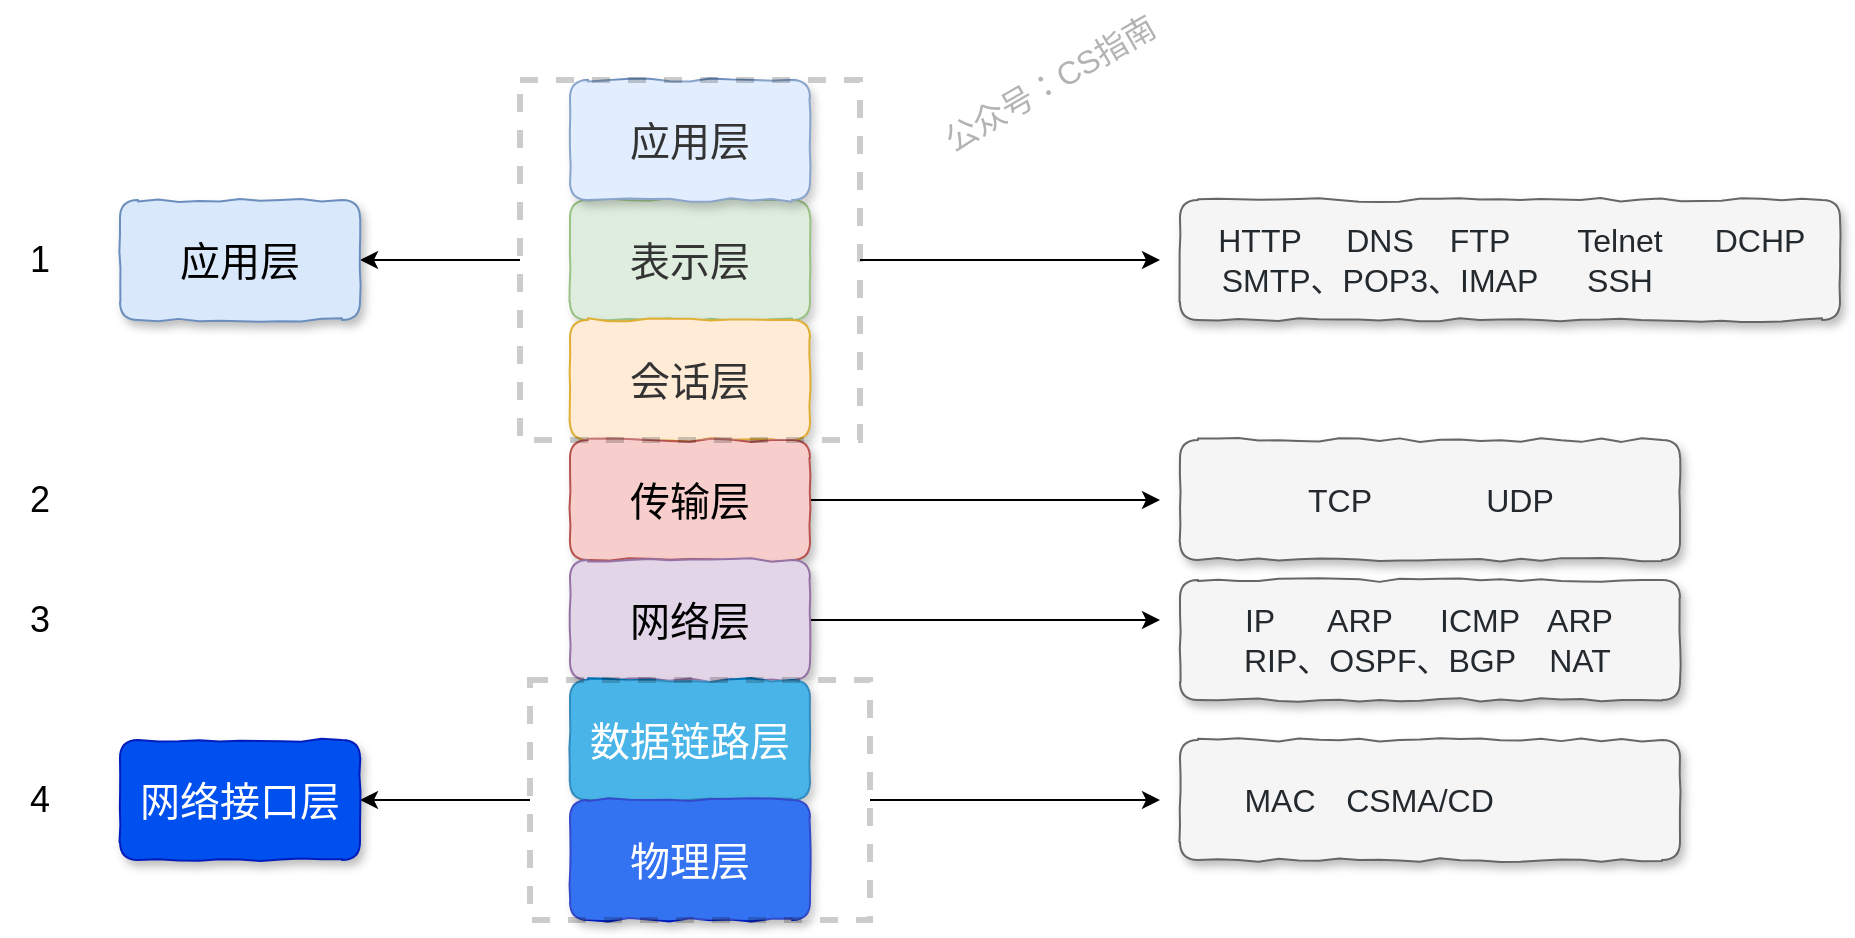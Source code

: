 <mxfile version="13.4.5" type="device"><diagram id="tmrIvn8UqugqhCCRZjQR" name="Page-1"><mxGraphModel dx="1933" dy="997" grid="1" gridSize="10" guides="1" tooltips="1" connect="1" arrows="1" fold="1" page="1" pageScale="1" pageWidth="827" pageHeight="1169" math="0" shadow="0"><root><mxCell id="0"/><mxCell id="1" parent="0"/><mxCell id="6CAzD2AzW2wZ-OBGQ-8y-1" value="表示层" style="rounded=1;whiteSpace=wrap;html=1;fontSize=20;fillColor=#d5e8d4;strokeColor=#82b366;glass=0;shadow=1;comic=1;" parent="1" vertex="1"><mxGeometry x="145" y="630" width="120" height="60" as="geometry"/></mxCell><mxCell id="6CAzD2AzW2wZ-OBGQ-8y-2" value="应用层" style="rounded=1;whiteSpace=wrap;html=1;fontSize=20;fillColor=#dae8fc;strokeColor=#6c8ebf;glass=0;shadow=1;comic=1;" parent="1" vertex="1"><mxGeometry x="145" y="570" width="120" height="60" as="geometry"/></mxCell><mxCell id="6CAzD2AzW2wZ-OBGQ-8y-3" value="会话层" style="rounded=1;whiteSpace=wrap;html=1;fontSize=20;fillColor=#ffe6cc;strokeColor=#d79b00;glass=0;shadow=1;comic=1;" parent="1" vertex="1"><mxGeometry x="145" y="690" width="120" height="60" as="geometry"/></mxCell><mxCell id="6CAzD2AzW2wZ-OBGQ-8y-27" style="edgeStyle=orthogonalEdgeStyle;rounded=0;orthogonalLoop=1;jettySize=auto;html=1;" parent="1" source="6CAzD2AzW2wZ-OBGQ-8y-4" edge="1"><mxGeometry relative="1" as="geometry"><mxPoint x="440" y="780" as="targetPoint"/></mxGeometry></mxCell><mxCell id="6CAzD2AzW2wZ-OBGQ-8y-4" value="传输层" style="rounded=1;whiteSpace=wrap;html=1;fontSize=20;fillColor=#f8cecc;strokeColor=#b85450;glass=0;shadow=1;comic=1;" parent="1" vertex="1"><mxGeometry x="145" y="750" width="120" height="60" as="geometry"/></mxCell><mxCell id="6CAzD2AzW2wZ-OBGQ-8y-28" style="edgeStyle=orthogonalEdgeStyle;rounded=0;orthogonalLoop=1;jettySize=auto;html=1;" parent="1" source="6CAzD2AzW2wZ-OBGQ-8y-5" edge="1"><mxGeometry relative="1" as="geometry"><mxPoint x="440" y="840" as="targetPoint"/></mxGeometry></mxCell><mxCell id="6CAzD2AzW2wZ-OBGQ-8y-5" value="网络层" style="rounded=1;whiteSpace=wrap;html=1;fontSize=20;fillColor=#e1d5e7;strokeColor=#9673a6;glass=0;shadow=1;comic=1;" parent="1" vertex="1"><mxGeometry x="145" y="810" width="120" height="60" as="geometry"/></mxCell><mxCell id="6CAzD2AzW2wZ-OBGQ-8y-6" value="数据链路层" style="rounded=1;whiteSpace=wrap;html=1;fontSize=20;fillColor=#1ba1e2;strokeColor=#006EAF;fontColor=#ffffff;glass=0;shadow=1;comic=1;" parent="1" vertex="1"><mxGeometry x="145" y="870" width="120" height="60" as="geometry"/></mxCell><mxCell id="6CAzD2AzW2wZ-OBGQ-8y-7" value="物理层" style="rounded=1;whiteSpace=wrap;html=1;fontSize=20;fillColor=#0050ef;strokeColor=#001DBC;fontColor=#ffffff;glass=0;shadow=1;comic=1;" parent="1" vertex="1"><mxGeometry x="145" y="930" width="120" height="60" as="geometry"/></mxCell><mxCell id="6CAzD2AzW2wZ-OBGQ-8y-25" style="edgeStyle=orthogonalEdgeStyle;rounded=0;orthogonalLoop=1;jettySize=auto;html=1;" parent="1" source="6CAzD2AzW2wZ-OBGQ-8y-22" edge="1"><mxGeometry relative="1" as="geometry"><mxPoint x="440" y="660" as="targetPoint"/></mxGeometry></mxCell><mxCell id="6CAzD2AzW2wZ-OBGQ-8y-58" style="edgeStyle=orthogonalEdgeStyle;rounded=0;orthogonalLoop=1;jettySize=auto;html=1;exitX=0;exitY=0.5;exitDx=0;exitDy=0;" parent="1" source="6CAzD2AzW2wZ-OBGQ-8y-22" edge="1"><mxGeometry relative="1" as="geometry"><mxPoint x="40" y="660" as="targetPoint"/></mxGeometry></mxCell><mxCell id="6CAzD2AzW2wZ-OBGQ-8y-22" value="" style="rounded=0;whiteSpace=wrap;html=1;opacity=20;gradientColor=none;dashed=1;strokeWidth=3;" parent="1" vertex="1"><mxGeometry x="120" y="570" width="170" height="180" as="geometry"/></mxCell><mxCell id="6CAzD2AzW2wZ-OBGQ-8y-29" style="edgeStyle=orthogonalEdgeStyle;rounded=0;orthogonalLoop=1;jettySize=auto;html=1;" parent="1" source="6CAzD2AzW2wZ-OBGQ-8y-23" edge="1"><mxGeometry relative="1" as="geometry"><mxPoint x="440" y="930" as="targetPoint"/></mxGeometry></mxCell><mxCell id="6CAzD2AzW2wZ-OBGQ-8y-61" style="edgeStyle=orthogonalEdgeStyle;rounded=0;orthogonalLoop=1;jettySize=auto;html=1;entryX=1;entryY=0.5;entryDx=0;entryDy=0;" parent="1" source="6CAzD2AzW2wZ-OBGQ-8y-23" target="6CAzD2AzW2wZ-OBGQ-8y-60" edge="1"><mxGeometry relative="1" as="geometry"/></mxCell><mxCell id="6CAzD2AzW2wZ-OBGQ-8y-23" value="" style="rounded=0;whiteSpace=wrap;html=1;opacity=20;gradientColor=none;dashed=1;strokeWidth=3;" parent="1" vertex="1"><mxGeometry x="125" y="870" width="170" height="120" as="geometry"/></mxCell><mxCell id="6CAzD2AzW2wZ-OBGQ-8y-30" value="" style="rounded=1;whiteSpace=wrap;html=1;shadow=1;fontSize=20;glass=0;comic=1;fillColor=#f5f5f5;strokeColor=#666666;fontColor=#333333;" parent="1" vertex="1"><mxGeometry x="450" y="750" width="250" height="60" as="geometry"/></mxCell><mxCell id="6CAzD2AzW2wZ-OBGQ-8y-32" value="" style="rounded=1;whiteSpace=wrap;html=1;shadow=1;fontSize=20;glass=0;comic=1;fillColor=#f5f5f5;strokeColor=#666666;fontColor=#333333;" parent="1" vertex="1"><mxGeometry x="450" y="820" width="250" height="60" as="geometry"/></mxCell><mxCell id="6CAzD2AzW2wZ-OBGQ-8y-33" value="" style="rounded=1;whiteSpace=wrap;html=1;shadow=1;fontSize=20;glass=0;comic=1;fillColor=#f5f5f5;strokeColor=#666666;fontColor=#333333;" parent="1" vertex="1"><mxGeometry x="450" y="900" width="250" height="60" as="geometry"/></mxCell><mxCell id="6CAzD2AzW2wZ-OBGQ-8y-34" value="" style="rounded=1;whiteSpace=wrap;html=1;shadow=1;fontSize=20;glass=0;comic=1;fillColor=#f5f5f5;strokeColor=#666666;fontColor=#333333;" parent="1" vertex="1"><mxGeometry x="450" y="630" width="330" height="60" as="geometry"/></mxCell><mxCell id="6CAzD2AzW2wZ-OBGQ-8y-35" value="&lt;span style=&quot;color: rgb(36, 41, 46); font-size: 16px; text-align: left;&quot;&gt;HTTP&lt;/span&gt;" style="text;html=1;strokeColor=none;align=center;verticalAlign=middle;whiteSpace=wrap;rounded=0;gradientColor=#ffffff;labelBackgroundColor=none;" parent="1" vertex="1"><mxGeometry x="470" y="640" width="40" height="20" as="geometry"/></mxCell><mxCell id="6CAzD2AzW2wZ-OBGQ-8y-37" value="&lt;span style=&quot;color: rgb(36 , 41 , 46) ; font-size: 16px ; text-align: left&quot;&gt;DNS&lt;/span&gt;" style="text;html=1;strokeColor=none;align=center;verticalAlign=middle;whiteSpace=wrap;rounded=0;gradientColor=#ffffff;labelBackgroundColor=none;" parent="1" vertex="1"><mxGeometry x="530" y="640" width="40" height="20" as="geometry"/></mxCell><mxCell id="6CAzD2AzW2wZ-OBGQ-8y-38" value="&lt;div style=&quot;text-align: left&quot;&gt;&lt;span style=&quot;font-size: 16px&quot;&gt;&lt;font color=&quot;#24292e&quot;&gt;SMTP、POP3、IMAP&lt;/font&gt;&lt;/span&gt;&lt;/div&gt;&lt;div style=&quot;text-align: left&quot;&gt;&lt;span style=&quot;font-size: 16px&quot;&gt;&lt;font color=&quot;#24292e&quot;&gt;&lt;br&gt;&lt;/font&gt;&lt;/span&gt;&lt;/div&gt;" style="text;html=1;strokeColor=none;align=center;verticalAlign=middle;whiteSpace=wrap;rounded=0;gradientColor=#ffffff;labelBackgroundColor=none;" parent="1" vertex="1"><mxGeometry x="450" y="670" width="200" height="20" as="geometry"/></mxCell><mxCell id="6CAzD2AzW2wZ-OBGQ-8y-41" value="&lt;div style=&quot;text-align: left&quot;&gt;&lt;font color=&quot;#24292e&quot;&gt;&lt;span style=&quot;font-size: 16px&quot;&gt;FTP&lt;/span&gt;&lt;/font&gt;&lt;/div&gt;" style="text;html=1;strokeColor=none;align=center;verticalAlign=middle;whiteSpace=wrap;rounded=0;gradientColor=#ffffff;labelBackgroundColor=none;" parent="1" vertex="1"><mxGeometry x="580" y="640" width="40" height="20" as="geometry"/></mxCell><mxCell id="6CAzD2AzW2wZ-OBGQ-8y-43" value="&lt;div style=&quot;text-align: left&quot;&gt;&lt;font color=&quot;#24292e&quot;&gt;&lt;span style=&quot;font-size: 16px&quot;&gt;Telnet&lt;/span&gt;&lt;/font&gt;&lt;/div&gt;" style="text;html=1;strokeColor=none;align=center;verticalAlign=middle;whiteSpace=wrap;rounded=0;gradientColor=#ffffff;labelBackgroundColor=none;" parent="1" vertex="1"><mxGeometry x="650" y="640" width="40" height="20" as="geometry"/></mxCell><mxCell id="6CAzD2AzW2wZ-OBGQ-8y-44" value="&lt;div style=&quot;text-align: left&quot;&gt;&lt;font color=&quot;#24292e&quot;&gt;&lt;span style=&quot;font-size: 16px&quot;&gt;SSH&lt;/span&gt;&lt;/font&gt;&lt;/div&gt;" style="text;html=1;strokeColor=none;align=center;verticalAlign=middle;whiteSpace=wrap;rounded=0;gradientColor=#ffffff;labelBackgroundColor=none;" parent="1" vertex="1"><mxGeometry x="650" y="660" width="40" height="20" as="geometry"/></mxCell><mxCell id="6CAzD2AzW2wZ-OBGQ-8y-45" value="&lt;div style=&quot;text-align: left&quot;&gt;&lt;span style=&quot;font-size: 16px&quot;&gt;&lt;font color=&quot;#24292e&quot;&gt;TCP&lt;/font&gt;&lt;/span&gt;&lt;/div&gt;" style="text;html=1;strokeColor=none;align=center;verticalAlign=middle;whiteSpace=wrap;rounded=0;gradientColor=#ffffff;labelBackgroundColor=none;" parent="1" vertex="1"><mxGeometry x="510" y="770" width="40" height="20" as="geometry"/></mxCell><mxCell id="6CAzD2AzW2wZ-OBGQ-8y-46" value="&lt;div style=&quot;text-align: left&quot;&gt;&lt;span style=&quot;font-size: 16px&quot;&gt;&lt;font color=&quot;#24292e&quot;&gt;UDP&lt;/font&gt;&lt;/span&gt;&lt;/div&gt;" style="text;html=1;strokeColor=none;align=center;verticalAlign=middle;whiteSpace=wrap;rounded=0;gradientColor=#ffffff;labelBackgroundColor=none;" parent="1" vertex="1"><mxGeometry x="600" y="770" width="40" height="20" as="geometry"/></mxCell><mxCell id="6CAzD2AzW2wZ-OBGQ-8y-47" value="&lt;div style=&quot;text-align: left&quot;&gt;&lt;span style=&quot;font-size: 16px&quot;&gt;&lt;font color=&quot;#24292e&quot;&gt;IP&lt;/font&gt;&lt;/span&gt;&lt;/div&gt;" style="text;html=1;strokeColor=none;align=center;verticalAlign=middle;whiteSpace=wrap;rounded=0;gradientColor=#ffffff;labelBackgroundColor=none;" parent="1" vertex="1"><mxGeometry x="470" y="830" width="40" height="20" as="geometry"/></mxCell><mxCell id="6CAzD2AzW2wZ-OBGQ-8y-48" value="&lt;div style=&quot;text-align: left&quot;&gt;&lt;span style=&quot;font-size: 16px&quot;&gt;&lt;font color=&quot;#24292e&quot;&gt;ARP&lt;/font&gt;&lt;/span&gt;&lt;/div&gt;" style="text;html=1;strokeColor=none;align=center;verticalAlign=middle;whiteSpace=wrap;rounded=0;gradientColor=#ffffff;labelBackgroundColor=none;" parent="1" vertex="1"><mxGeometry x="520" y="830" width="40" height="20" as="geometry"/></mxCell><mxCell id="6CAzD2AzW2wZ-OBGQ-8y-49" value="&lt;div style=&quot;text-align: left&quot;&gt;&lt;font color=&quot;#24292e&quot;&gt;&lt;span style=&quot;font-size: 16px&quot;&gt;ICMP&lt;/span&gt;&lt;/font&gt;&lt;/div&gt;" style="text;html=1;strokeColor=none;align=center;verticalAlign=middle;whiteSpace=wrap;rounded=0;gradientColor=#ffffff;labelBackgroundColor=none;" parent="1" vertex="1"><mxGeometry x="580" y="830" width="40" height="20" as="geometry"/></mxCell><mxCell id="6CAzD2AzW2wZ-OBGQ-8y-50" value="&lt;div style=&quot;text-align: left&quot;&gt;&lt;font color=&quot;#24292e&quot;&gt;&lt;span style=&quot;font-size: 16px&quot;&gt;NAT&lt;/span&gt;&lt;/font&gt;&lt;/div&gt;" style="text;html=1;strokeColor=none;align=center;verticalAlign=middle;whiteSpace=wrap;rounded=0;gradientColor=#ffffff;labelBackgroundColor=none;" parent="1" vertex="1"><mxGeometry x="630" y="850" width="40" height="20" as="geometry"/></mxCell><mxCell id="6CAzD2AzW2wZ-OBGQ-8y-51" value="&lt;div style=&quot;text-align: left&quot;&gt;&lt;font color=&quot;#24292e&quot;&gt;&lt;span style=&quot;font-size: 16px&quot;&gt;RIP、OSPF、BGP&lt;/span&gt;&lt;/font&gt;&lt;/div&gt;" style="text;html=1;strokeColor=none;align=center;verticalAlign=middle;whiteSpace=wrap;rounded=0;gradientColor=#ffffff;labelBackgroundColor=none;" parent="1" vertex="1"><mxGeometry x="445" y="850" width="210" height="20" as="geometry"/></mxCell><mxCell id="6CAzD2AzW2wZ-OBGQ-8y-52" value="&lt;div style=&quot;text-align: left&quot;&gt;&lt;font color=&quot;#24292e&quot;&gt;&lt;span style=&quot;font-size: 16px&quot;&gt;DCHP&lt;/span&gt;&lt;/font&gt;&lt;/div&gt;" style="text;html=1;strokeColor=none;align=center;verticalAlign=middle;whiteSpace=wrap;rounded=0;gradientColor=#ffffff;labelBackgroundColor=none;" parent="1" vertex="1"><mxGeometry x="720" y="640" width="40" height="20" as="geometry"/></mxCell><mxCell id="6CAzD2AzW2wZ-OBGQ-8y-55" value="&lt;div style=&quot;text-align: left&quot;&gt;&lt;font color=&quot;#24292e&quot;&gt;&lt;span style=&quot;font-size: 16px&quot;&gt;ARP&lt;/span&gt;&lt;/font&gt;&lt;/div&gt;" style="text;html=1;strokeColor=none;align=center;verticalAlign=middle;whiteSpace=wrap;rounded=0;gradientColor=#ffffff;labelBackgroundColor=none;" parent="1" vertex="1"><mxGeometry x="630" y="830" width="40" height="20" as="geometry"/></mxCell><mxCell id="6CAzD2AzW2wZ-OBGQ-8y-56" value="&lt;div style=&quot;text-align: left&quot;&gt;&lt;span style=&quot;font-size: 16px&quot;&gt;&lt;font color=&quot;#24292e&quot;&gt;MAC&lt;/font&gt;&lt;/span&gt;&lt;/div&gt;" style="text;html=1;strokeColor=none;align=center;verticalAlign=middle;whiteSpace=wrap;rounded=0;gradientColor=#ffffff;labelBackgroundColor=none;" parent="1" vertex="1"><mxGeometry x="480" y="920" width="40" height="20" as="geometry"/></mxCell><mxCell id="6CAzD2AzW2wZ-OBGQ-8y-57" value="&lt;meta charset=&quot;utf-8&quot;&gt;&lt;span style=&quot;color: rgb(36, 41, 46); font-size: 16px; font-style: normal; font-weight: 400; letter-spacing: normal; text-align: left; text-indent: 0px; text-transform: none; word-spacing: 0px; display: inline; float: none;&quot;&gt;CSMA/CD&lt;/span&gt;" style="text;whiteSpace=wrap;html=1;rounded=0;align=center;verticalAlign=middle;gradientColor=#ffffff;labelBackgroundColor=none;" parent="1" vertex="1"><mxGeometry x="520" y="915" width="100" height="30" as="geometry"/></mxCell><mxCell id="6CAzD2AzW2wZ-OBGQ-8y-59" value="应用层" style="rounded=1;whiteSpace=wrap;html=1;fontSize=20;fillColor=#dae8fc;strokeColor=#6c8ebf;glass=0;shadow=1;comic=1;" parent="1" vertex="1"><mxGeometry x="-80" y="630" width="120" height="60" as="geometry"/></mxCell><mxCell id="6CAzD2AzW2wZ-OBGQ-8y-60" value="网络接口层" style="rounded=1;whiteSpace=wrap;html=1;fontSize=20;fillColor=#0050ef;strokeColor=#001DBC;glass=0;shadow=1;comic=1;fontColor=#ffffff;" parent="1" vertex="1"><mxGeometry x="-80" y="900" width="120" height="60" as="geometry"/></mxCell><mxCell id="6CAzD2AzW2wZ-OBGQ-8y-65" value="1" style="text;html=1;strokeColor=none;fillColor=none;align=center;verticalAlign=middle;whiteSpace=wrap;rounded=0;labelBackgroundColor=none;fontSize=18;" parent="1" vertex="1"><mxGeometry x="-140" y="650" width="40" height="20" as="geometry"/></mxCell><mxCell id="6CAzD2AzW2wZ-OBGQ-8y-68" value="2" style="text;html=1;strokeColor=none;fillColor=none;align=center;verticalAlign=middle;whiteSpace=wrap;rounded=0;labelBackgroundColor=none;fontSize=18;" parent="1" vertex="1"><mxGeometry x="-140" y="770" width="40" height="20" as="geometry"/></mxCell><mxCell id="6CAzD2AzW2wZ-OBGQ-8y-69" value="3" style="text;html=1;strokeColor=none;fillColor=none;align=center;verticalAlign=middle;whiteSpace=wrap;rounded=0;labelBackgroundColor=none;fontSize=18;" parent="1" vertex="1"><mxGeometry x="-140" y="830" width="40" height="20" as="geometry"/></mxCell><mxCell id="6CAzD2AzW2wZ-OBGQ-8y-70" value="4" style="text;html=1;strokeColor=none;fillColor=none;align=center;verticalAlign=middle;whiteSpace=wrap;rounded=0;labelBackgroundColor=none;fontSize=18;" parent="1" vertex="1"><mxGeometry x="-140" y="920" width="40" height="20" as="geometry"/></mxCell><mxCell id="AnxtLGSMR6ihVa0QyFSc-1" value="公众号：CS指南&lt;br&gt;&lt;br style=&quot;font-size: 16px&quot;&gt;" style="text;html=1;strokeColor=none;fillColor=none;align=center;verticalAlign=middle;whiteSpace=wrap;rounded=0;labelBackgroundColor=none;fontSize=16;fontColor=#B3B3B3;rotation=-30;glass=0;" parent="1" vertex="1"><mxGeometry x="300" y="575" width="180" height="10" as="geometry"/></mxCell></root></mxGraphModel></diagram></mxfile>